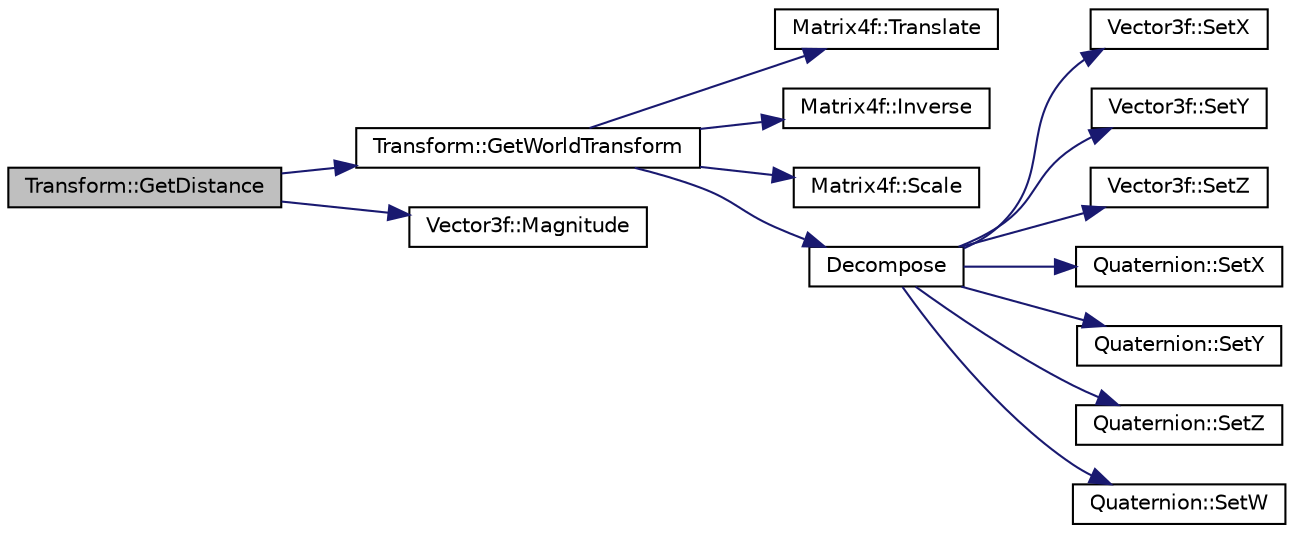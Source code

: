 digraph "Transform::GetDistance"
{
 // LATEX_PDF_SIZE
  edge [fontname="Helvetica",fontsize="10",labelfontname="Helvetica",labelfontsize="10"];
  node [fontname="Helvetica",fontsize="10",shape=record];
  rankdir="LR";
  Node21 [label="Transform::GetDistance",height=0.2,width=0.4,color="black", fillcolor="grey75", style="filled", fontcolor="black",tooltip="calculates the distance to another transform in world space"];
  Node21 -> Node22 [color="midnightblue",fontsize="10",style="solid",fontname="Helvetica"];
  Node22 [label="Transform::GetWorldTransform",height=0.2,width=0.4,color="black", fillcolor="white", style="filled",URL="$class_transform.html#ac84077749121c7c7192d3ffa47db49c9",tooltip="Gets this transform's absolute value in world space based on all its parents."];
  Node22 -> Node23 [color="midnightblue",fontsize="10",style="solid",fontname="Helvetica"];
  Node23 [label="Matrix4f::Translate",height=0.2,width=0.4,color="black", fillcolor="white", style="filled",URL="$class_matrix4f.html#a7f24e90f377fa263ff85116aad8f25bb",tooltip=" "];
  Node22 -> Node24 [color="midnightblue",fontsize="10",style="solid",fontname="Helvetica"];
  Node24 [label="Matrix4f::Inverse",height=0.2,width=0.4,color="black", fillcolor="white", style="filled",URL="$class_matrix4f.html#aa09d69518dac4d550ad479961ec19f73",tooltip=" "];
  Node22 -> Node25 [color="midnightblue",fontsize="10",style="solid",fontname="Helvetica"];
  Node25 [label="Matrix4f::Scale",height=0.2,width=0.4,color="black", fillcolor="white", style="filled",URL="$class_matrix4f.html#a71cb5e4de86d71bf51c079ad8acbf229",tooltip=" "];
  Node22 -> Node26 [color="midnightblue",fontsize="10",style="solid",fontname="Helvetica"];
  Node26 [label="Decompose",height=0.2,width=0.4,color="black", fillcolor="white", style="filled",URL="$_misc_math_8cpp.html#a5333ad52717a28c5234329908023c296",tooltip=" "];
  Node26 -> Node27 [color="midnightblue",fontsize="10",style="solid",fontname="Helvetica"];
  Node27 [label="Vector3f::SetX",height=0.2,width=0.4,color="black", fillcolor="white", style="filled",URL="$class_vector3f.html#aaa6791fa256647707bcf41017f498bcf",tooltip="x value mutator"];
  Node26 -> Node28 [color="midnightblue",fontsize="10",style="solid",fontname="Helvetica"];
  Node28 [label="Vector3f::SetY",height=0.2,width=0.4,color="black", fillcolor="white", style="filled",URL="$class_vector3f.html#a260bcd7eb6bebb43f79a29421d254f2b",tooltip="y value mutator"];
  Node26 -> Node29 [color="midnightblue",fontsize="10",style="solid",fontname="Helvetica"];
  Node29 [label="Vector3f::SetZ",height=0.2,width=0.4,color="black", fillcolor="white", style="filled",URL="$class_vector3f.html#afb24d616af2e75cce9af632c870141ac",tooltip="z value mutator"];
  Node26 -> Node30 [color="midnightblue",fontsize="10",style="solid",fontname="Helvetica"];
  Node30 [label="Quaternion::SetX",height=0.2,width=0.4,color="black", fillcolor="white", style="filled",URL="$class_quaternion.html#a1bfc1782be552d9163706f772faab415",tooltip="x value mutator"];
  Node26 -> Node31 [color="midnightblue",fontsize="10",style="solid",fontname="Helvetica"];
  Node31 [label="Quaternion::SetY",height=0.2,width=0.4,color="black", fillcolor="white", style="filled",URL="$class_quaternion.html#a7bb167a496e76cd5dfeeff68cd22c143",tooltip="y value mutator"];
  Node26 -> Node32 [color="midnightblue",fontsize="10",style="solid",fontname="Helvetica"];
  Node32 [label="Quaternion::SetZ",height=0.2,width=0.4,color="black", fillcolor="white", style="filled",URL="$class_quaternion.html#a68030fa2014f3d281ac8116722954661",tooltip="z value mutator"];
  Node26 -> Node33 [color="midnightblue",fontsize="10",style="solid",fontname="Helvetica"];
  Node33 [label="Quaternion::SetW",height=0.2,width=0.4,color="black", fillcolor="white", style="filled",URL="$class_quaternion.html#a1ebf115669b6eea34055c9ceabbab3c7",tooltip="w value mutator"];
  Node21 -> Node34 [color="midnightblue",fontsize="10",style="solid",fontname="Helvetica"];
  Node34 [label="Vector3f::Magnitude",height=0.2,width=0.4,color="black", fillcolor="white", style="filled",URL="$class_vector3f.html#afb1763cca9cabe61674bdff20efcc81f",tooltip=" "];
}
